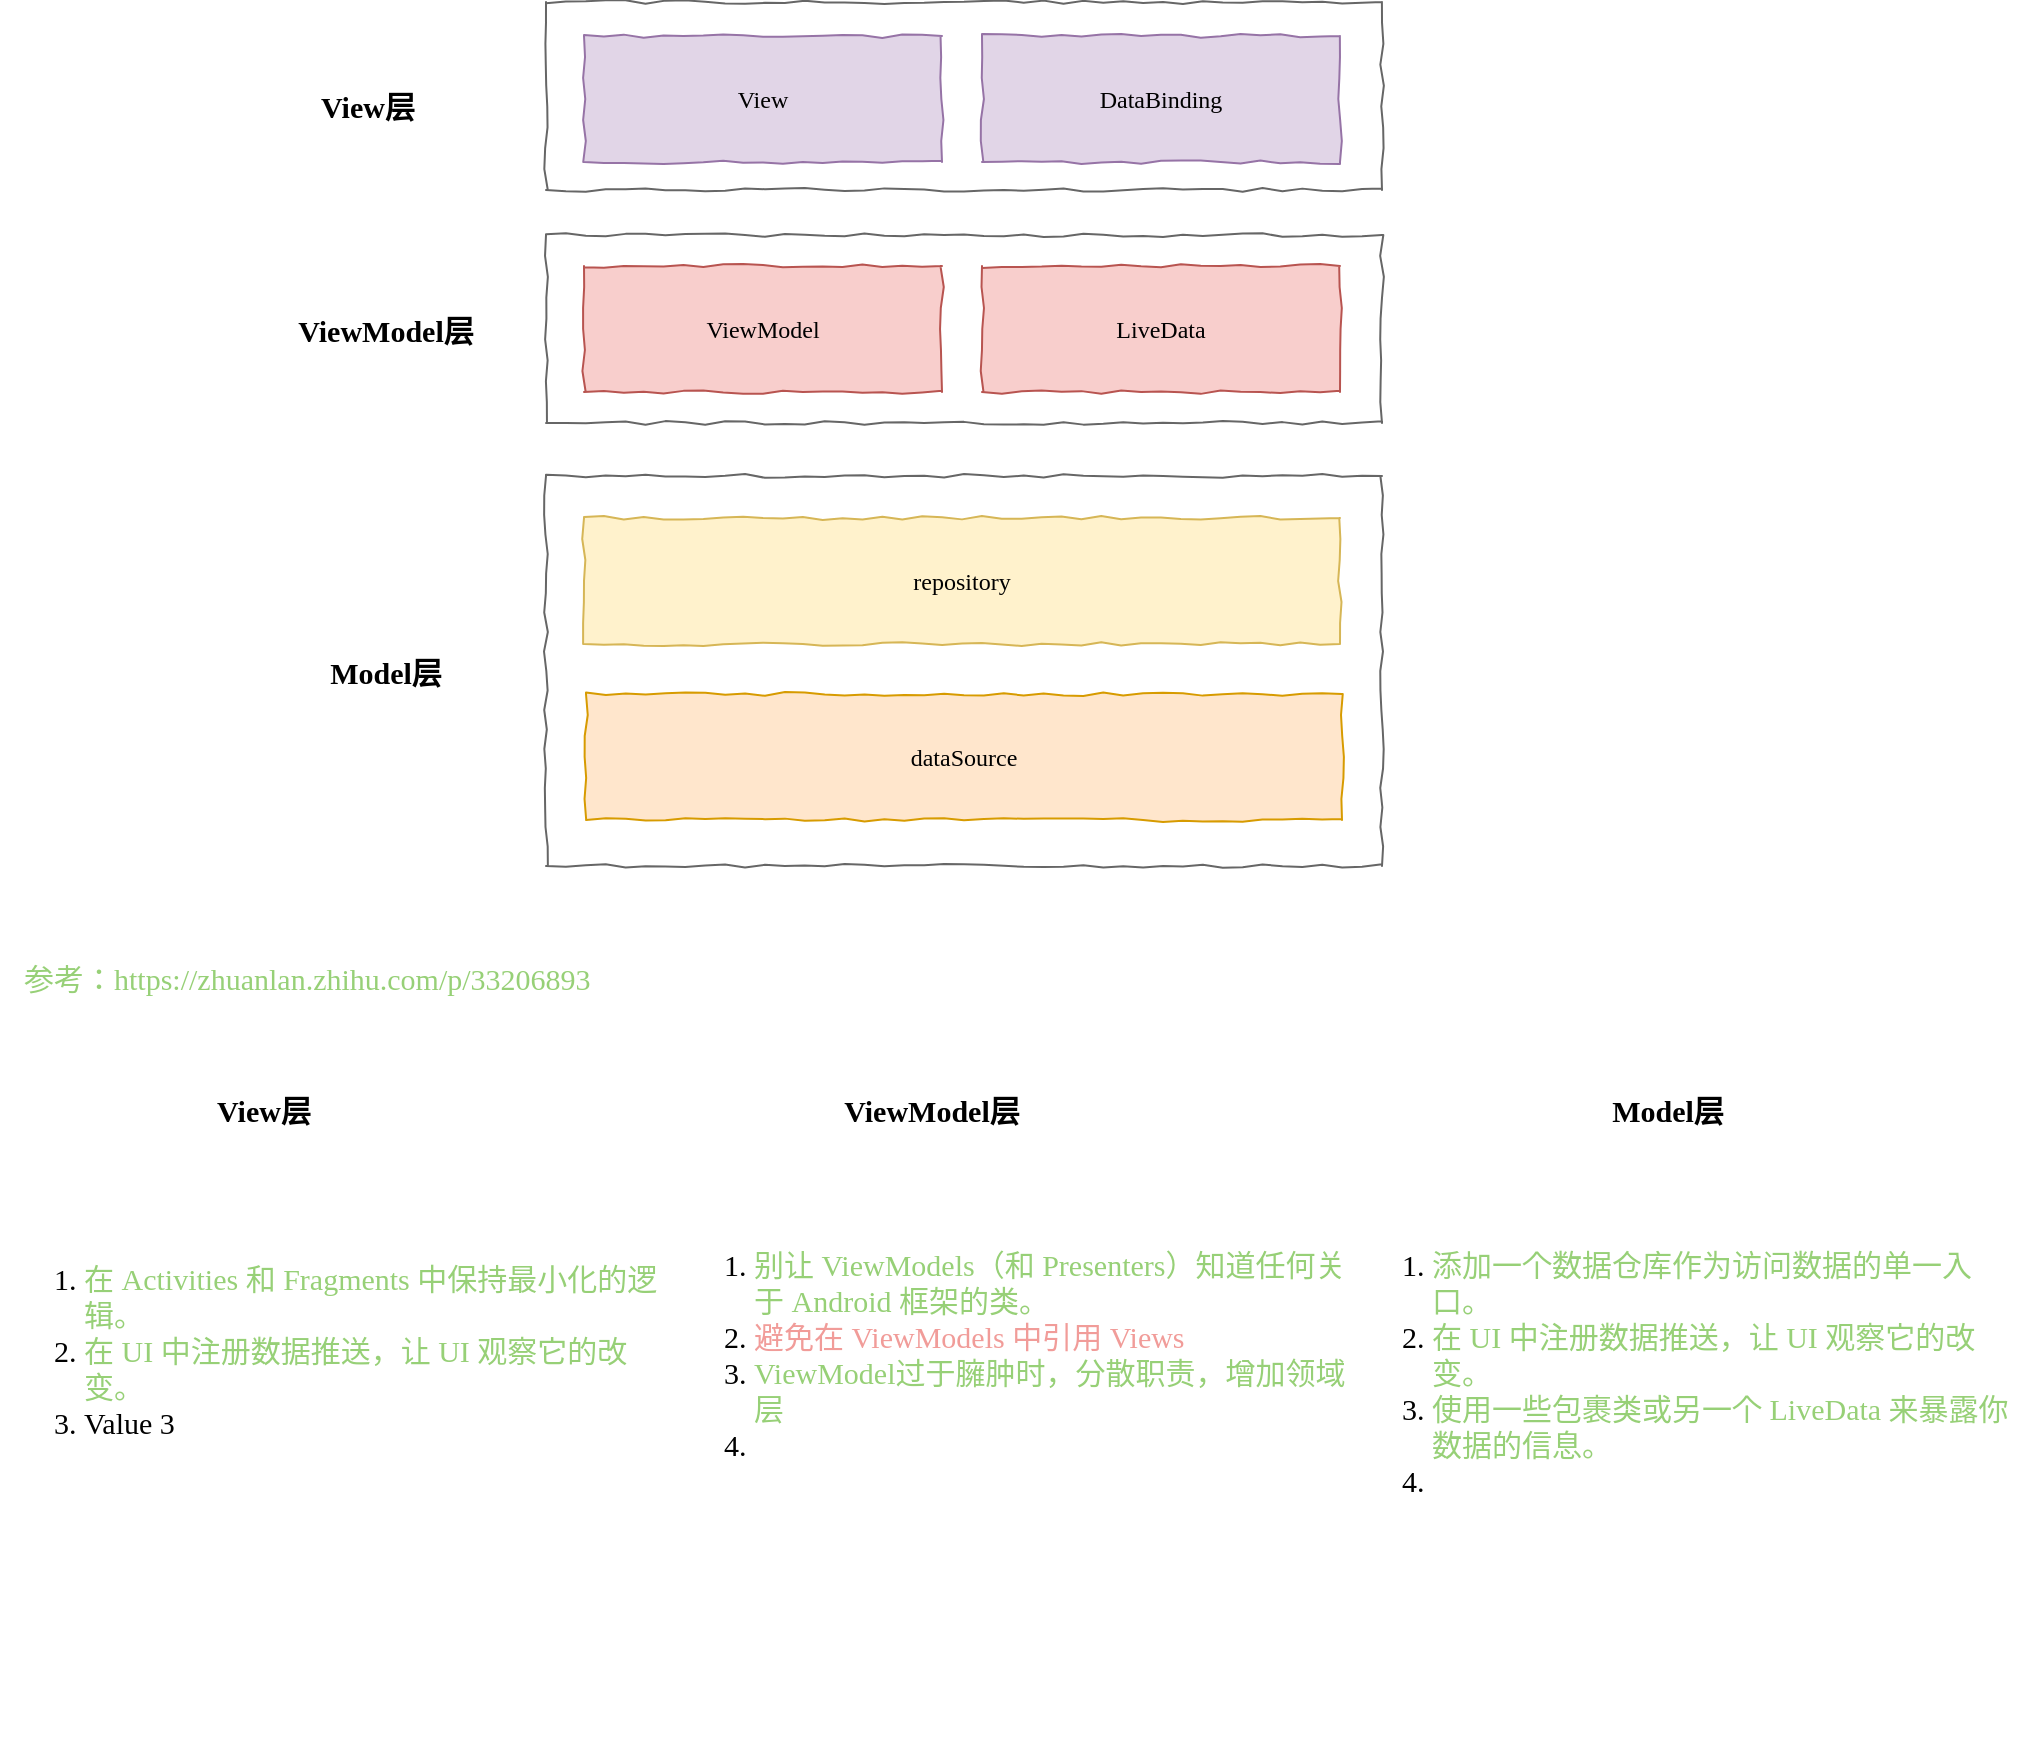 <mxfile version="20.6.0" type="github">
  <diagram id="ZsKYVKCZsxW13D_Cj-jd" name="第 1 页">
    <mxGraphModel dx="1438" dy="642" grid="0" gridSize="10" guides="1" tooltips="1" connect="1" arrows="1" fold="1" page="0" pageScale="1" pageWidth="827" pageHeight="1169" math="0" shadow="0">
      <root>
        <mxCell id="0" />
        <mxCell id="1" parent="0" />
        <mxCell id="xUJV_SYP3wIa0_mYyU-m-15" value="" style="rounded=0;whiteSpace=wrap;html=1;comic=1;sketch=0;fontFamily=Comic Sans MS;fontSize=12;fillColor=none;fontColor=#333333;strokeColor=#666666;" vertex="1" parent="1">
          <mxGeometry x="116" y="359" width="418" height="195" as="geometry" />
        </mxCell>
        <mxCell id="xUJV_SYP3wIa0_mYyU-m-14" value="" style="rounded=0;whiteSpace=wrap;html=1;comic=1;sketch=0;fontFamily=Comic Sans MS;fontSize=12;fillColor=none;fontColor=#333333;strokeColor=#666666;" vertex="1" parent="1">
          <mxGeometry x="116" y="238.5" width="418" height="94" as="geometry" />
        </mxCell>
        <mxCell id="xUJV_SYP3wIa0_mYyU-m-13" value="" style="rounded=0;whiteSpace=wrap;html=1;comic=1;sketch=0;fontFamily=Comic Sans MS;fontSize=12;fillColor=none;fontColor=#333333;strokeColor=#666666;" vertex="1" parent="1">
          <mxGeometry x="116" y="122" width="418" height="94" as="geometry" />
        </mxCell>
        <mxCell id="xUJV_SYP3wIa0_mYyU-m-1" value="&lt;font face=&quot;Comic Sans MS&quot;&gt;View&lt;/font&gt;" style="rounded=0;whiteSpace=wrap;html=1;sketch=0;treeFolding=0;comic=1;fillColor=#e1d5e7;strokeColor=#9673a6;" vertex="1" parent="1">
          <mxGeometry x="135" y="139" width="179" height="63" as="geometry" />
        </mxCell>
        <mxCell id="xUJV_SYP3wIa0_mYyU-m-4" value="&lt;font face=&quot;Comic Sans MS&quot;&gt;DataBinding&lt;/font&gt;" style="rounded=0;whiteSpace=wrap;html=1;sketch=0;treeFolding=0;comic=1;fillColor=#e1d5e7;strokeColor=#9673a6;" vertex="1" parent="1">
          <mxGeometry x="334" y="139" width="179" height="63" as="geometry" />
        </mxCell>
        <mxCell id="xUJV_SYP3wIa0_mYyU-m-5" value="&lt;font face=&quot;Comic Sans MS&quot;&gt;ViewModel&lt;br&gt;&lt;/font&gt;" style="rounded=0;whiteSpace=wrap;html=1;sketch=0;treeFolding=0;comic=1;fillColor=#f8cecc;strokeColor=#b85450;" vertex="1" parent="1">
          <mxGeometry x="135" y="254" width="179" height="63" as="geometry" />
        </mxCell>
        <mxCell id="xUJV_SYP3wIa0_mYyU-m-6" value="&lt;font face=&quot;Comic Sans MS&quot;&gt;LiveData&lt;/font&gt;" style="rounded=0;whiteSpace=wrap;html=1;sketch=0;treeFolding=0;comic=1;fillColor=#f8cecc;strokeColor=#b85450;" vertex="1" parent="1">
          <mxGeometry x="334" y="254" width="179" height="63" as="geometry" />
        </mxCell>
        <mxCell id="xUJV_SYP3wIa0_mYyU-m-7" value="&lt;font face=&quot;Comic Sans MS&quot;&gt;repository&lt;br&gt;&lt;/font&gt;" style="rounded=0;whiteSpace=wrap;html=1;sketch=0;treeFolding=0;comic=1;fillColor=#fff2cc;strokeColor=#d6b656;" vertex="1" parent="1">
          <mxGeometry x="135" y="380" width="378" height="63" as="geometry" />
        </mxCell>
        <mxCell id="xUJV_SYP3wIa0_mYyU-m-11" value="&lt;font face=&quot;Comic Sans MS&quot;&gt;dataSource&lt;br&gt;&lt;/font&gt;" style="rounded=0;whiteSpace=wrap;html=1;sketch=0;treeFolding=0;comic=1;fillColor=#ffe6cc;strokeColor=#d79b00;" vertex="1" parent="1">
          <mxGeometry x="136" y="468" width="378" height="63" as="geometry" />
        </mxCell>
        <mxCell id="xUJV_SYP3wIa0_mYyU-m-16" value="View层" style="text;html=1;strokeColor=none;fillColor=none;align=center;verticalAlign=middle;whiteSpace=wrap;rounded=0;comic=1;sketch=0;fontFamily=Comic Sans MS;fontSize=15;fontStyle=1" vertex="1" parent="1">
          <mxGeometry x="-3" y="159" width="60" height="30" as="geometry" />
        </mxCell>
        <mxCell id="xUJV_SYP3wIa0_mYyU-m-17" value="ViewModel层" style="text;html=1;strokeColor=none;fillColor=none;align=center;verticalAlign=middle;whiteSpace=wrap;rounded=0;comic=1;sketch=0;fontFamily=Comic Sans MS;fontSize=15;fontStyle=1" vertex="1" parent="1">
          <mxGeometry x="-11" y="270.5" width="94" height="30" as="geometry" />
        </mxCell>
        <mxCell id="xUJV_SYP3wIa0_mYyU-m-18" value="Model层" style="text;html=1;strokeColor=none;fillColor=none;align=center;verticalAlign=middle;whiteSpace=wrap;rounded=0;comic=1;sketch=0;fontFamily=Comic Sans MS;fontSize=15;fontStyle=1" vertex="1" parent="1">
          <mxGeometry x="-11" y="441.5" width="94" height="30" as="geometry" />
        </mxCell>
        <mxCell id="xUJV_SYP3wIa0_mYyU-m-19" value="View层" style="text;html=1;strokeColor=none;fillColor=none;align=center;verticalAlign=middle;whiteSpace=wrap;rounded=0;comic=1;sketch=0;fontFamily=Comic Sans MS;fontSize=15;fontStyle=1" vertex="1" parent="1">
          <mxGeometry x="-55" y="661" width="60" height="30" as="geometry" />
        </mxCell>
        <mxCell id="xUJV_SYP3wIa0_mYyU-m-20" value="ViewModel层" style="text;html=1;strokeColor=none;fillColor=none;align=center;verticalAlign=middle;whiteSpace=wrap;rounded=0;comic=1;sketch=0;fontFamily=Comic Sans MS;fontSize=15;fontStyle=1" vertex="1" parent="1">
          <mxGeometry x="262" y="661" width="94" height="30" as="geometry" />
        </mxCell>
        <mxCell id="xUJV_SYP3wIa0_mYyU-m-21" value="Model层" style="text;html=1;strokeColor=none;fillColor=none;align=center;verticalAlign=middle;whiteSpace=wrap;rounded=0;comic=1;sketch=0;fontFamily=Comic Sans MS;fontSize=15;fontStyle=1" vertex="1" parent="1">
          <mxGeometry x="630" y="661" width="94" height="30" as="geometry" />
        </mxCell>
        <mxCell id="xUJV_SYP3wIa0_mYyU-m-23" value="&lt;ol&gt;&lt;li&gt;&lt;font color=&quot;#97d077&quot;&gt;别让 ViewModels（和 Presenters）知道任何关于 Android 框架的类。&lt;/font&gt;&lt;/li&gt;&lt;li&gt;&lt;font color=&quot;#f19c99&quot;&gt;避免在 ViewModels 中引用 Views&lt;/font&gt;&lt;/li&gt;&lt;li&gt;&lt;font color=&quot;#97d077&quot;&gt;ViewModel过于臃肿时，分散职责，增加领域层&lt;/font&gt;&lt;/li&gt;&lt;li&gt;&lt;font color=&quot;#97d077&quot;&gt;&lt;br&gt;&lt;/font&gt;&lt;/li&gt;&lt;/ol&gt;" style="text;strokeColor=none;fillColor=none;html=1;whiteSpace=wrap;verticalAlign=top;overflow=hidden;comic=1;sketch=0;fontFamily=Comic Sans MS;fontSize=15;" vertex="1" parent="1">
          <mxGeometry x="178" y="723" width="341" height="263" as="geometry" />
        </mxCell>
        <mxCell id="xUJV_SYP3wIa0_mYyU-m-24" value="&lt;ol&gt;&lt;li&gt;&lt;font color=&quot;#97d077&quot;&gt;在 Activities 和 Fragments 中保持最小化的逻辑。&lt;/font&gt;&lt;/li&gt;&lt;li&gt;&lt;font color=&quot;#97d077&quot;&gt;在 UI 中注册数据推送，让 UI 观察它的改变。&lt;/font&gt;&lt;/li&gt;&lt;li&gt;Value 3&lt;/li&gt;&lt;/ol&gt;" style="text;strokeColor=none;fillColor=none;html=1;whiteSpace=wrap;verticalAlign=top;overflow=hidden;comic=1;sketch=0;fontFamily=Comic Sans MS;fontSize=15;" vertex="1" parent="1">
          <mxGeometry x="-157" y="730" width="341" height="263" as="geometry" />
        </mxCell>
        <mxCell id="xUJV_SYP3wIa0_mYyU-m-25" value="&lt;ol&gt;&lt;li&gt;&lt;font color=&quot;#97d077&quot;&gt;添加一个数据仓库作为访问数据的单一入口。&lt;/font&gt;&lt;/li&gt;&lt;li&gt;&lt;font color=&quot;#97d077&quot;&gt;在 UI 中注册数据推送，让 UI 观察它的改变。&lt;/font&gt;&lt;/li&gt;&lt;li&gt;&lt;font color=&quot;#97d077&quot;&gt;使用一些包裹类或另一个 LiveData 来暴露你数据的信息。&lt;/font&gt;&lt;/li&gt;&lt;li&gt;&lt;br&gt;&lt;/li&gt;&lt;/ol&gt;" style="text;strokeColor=none;fillColor=none;html=1;whiteSpace=wrap;verticalAlign=top;overflow=hidden;comic=1;sketch=0;fontFamily=Comic Sans MS;fontSize=15;" vertex="1" parent="1">
          <mxGeometry x="517" y="723" width="341" height="263" as="geometry" />
        </mxCell>
        <mxCell id="xUJV_SYP3wIa0_mYyU-m-26" value="参考：https://zhuanlan.zhihu.com/p/33206893" style="text;html=1;strokeColor=none;fillColor=none;align=left;verticalAlign=middle;whiteSpace=wrap;rounded=0;comic=1;sketch=0;fontFamily=Comic Sans MS;fontSize=15;fontColor=#97D077;" vertex="1" parent="1">
          <mxGeometry x="-147" y="595" width="386" height="30" as="geometry" />
        </mxCell>
      </root>
    </mxGraphModel>
  </diagram>
</mxfile>
